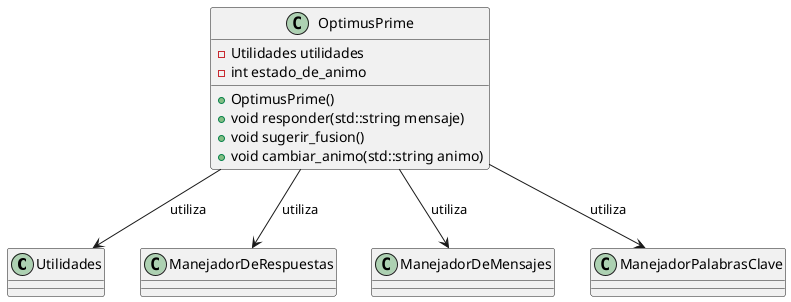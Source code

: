 @startuml
'https://plantuml.com/class-diagram
class Utilidades
class ManejadorDeRespuestas
class ManejadorDeMensajes
class ManejadorPalabrasClave

class OptimusPrime {
    - Utilidades utilidades
    - int estado_de_animo

    + OptimusPrime()
    + void responder(std::string mensaje)
    + void sugerir_fusion()
    + void cambiar_animo(std::string animo)
}

' Relaciones
OptimusPrime --> Utilidades : "utiliza"
OptimusPrime --> ManejadorDeMensajes : "utiliza"
OptimusPrime --> ManejadorPalabrasClave : "utiliza"
OptimusPrime --> ManejadorDeRespuestas : "utiliza"

@enduml